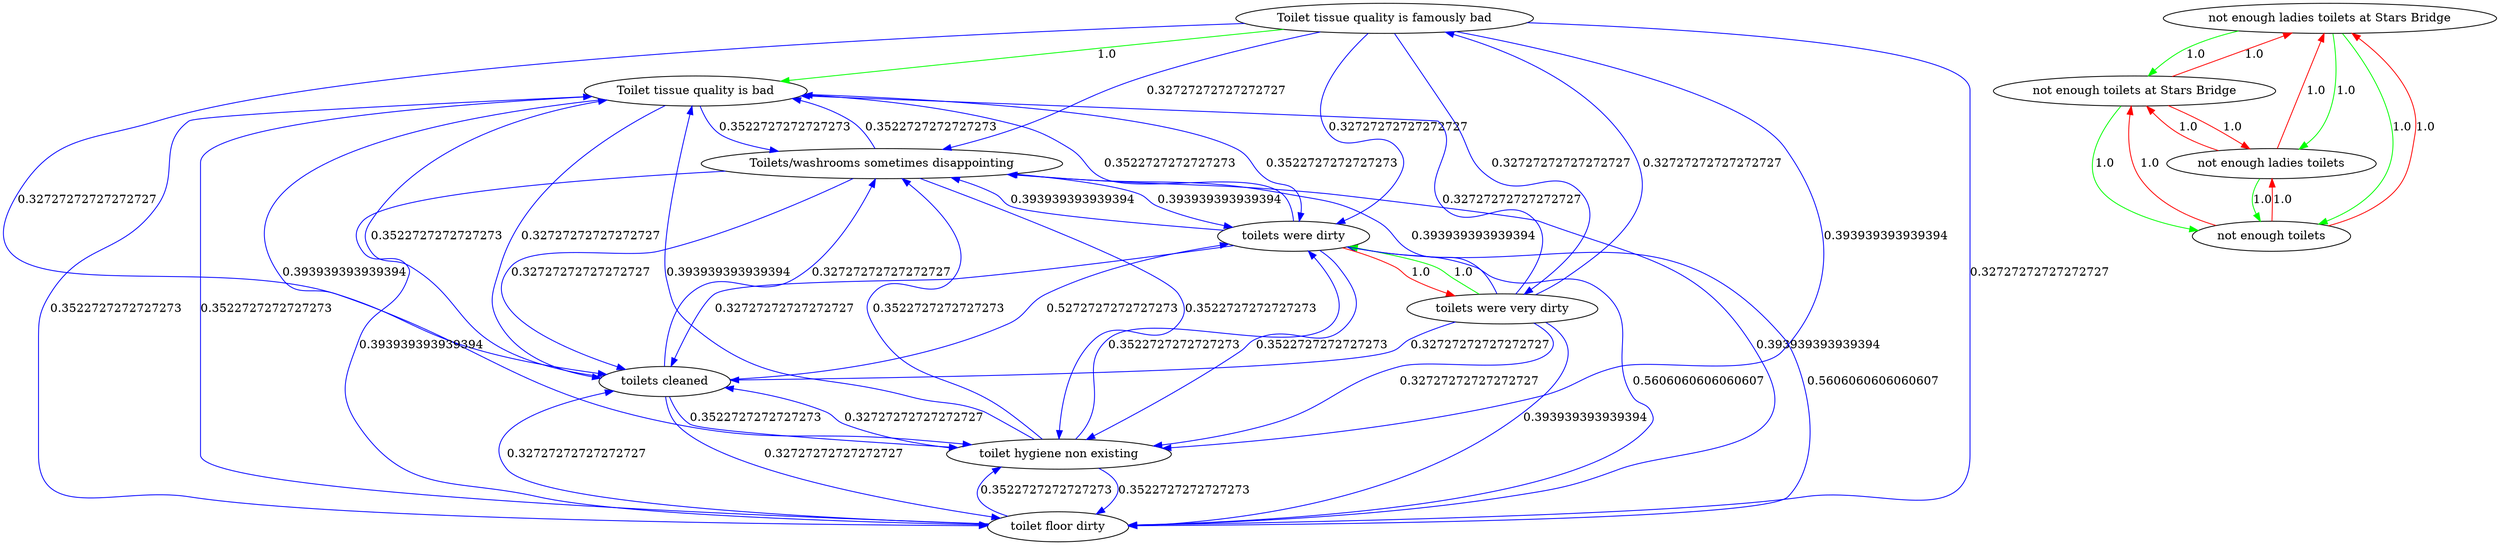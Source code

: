 digraph rawGraph {
"Toilet tissue quality is famously bad";"Toilet tissue quality is bad";"Toilets/washrooms sometimes disappointing";"not enough ladies toilets at Stars Bridge";"not enough toilets at Stars Bridge";"not enough toilets";"not enough ladies toilets";"toilet floor dirty";"toilet hygiene non existing";"toilets cleaned";"toilets were very dirty";"toilets were dirty";"Toilet tissue quality is famously bad" -> "Toilet tissue quality is bad" [label=1.0] [color=green]
"not enough ladies toilets at Stars Bridge" -> "not enough toilets at Stars Bridge" [label=1.0] [color=green]
"not enough toilets at Stars Bridge" -> "not enough toilets" [label=1.0] [color=green]
"not enough ladies toilets at Stars Bridge" -> "not enough ladies toilets" [label=1.0] [color=green]
"not enough ladies toilets" -> "not enough toilets" [label=1.0] [color=green]
"not enough ladies toilets at Stars Bridge" -> "not enough toilets" [label=1.0] [color=green]
"not enough toilets at Stars Bridge" -> "not enough ladies toilets at Stars Bridge" [label=1.0] [color=red]
"not enough toilets at Stars Bridge" -> "not enough ladies toilets" [label=1.0] [color=red]
"not enough toilets" -> "not enough ladies toilets at Stars Bridge" [label=1.0] [color=red]
"not enough toilets" -> "not enough toilets at Stars Bridge" [label=1.0] [color=red]
"not enough toilets" -> "not enough ladies toilets" [label=1.0] [color=red]
"not enough ladies toilets" -> "not enough ladies toilets at Stars Bridge" [label=1.0] [color=red]
"not enough ladies toilets" -> "not enough toilets at Stars Bridge" [label=1.0] [color=red]
"Toilets/washrooms sometimes disappointing" -> "toilet floor dirty" [label=0.393939393939394] [color=blue]
"toilet floor dirty" -> "Toilets/washrooms sometimes disappointing" [label=0.393939393939394] [color=blue]
"Toilet tissue quality is bad" -> "toilet hygiene non existing" [label=0.393939393939394] [color=blue]
"toilet hygiene non existing" -> "Toilet tissue quality is bad" [label=0.393939393939394] [color=blue]
"toilets cleaned" -> "Toilets/washrooms sometimes disappointing" [label=0.32727272727272727] [color=blue]
"Toilets/washrooms sometimes disappointing" -> "toilets cleaned" [label=0.32727272727272727] [color=blue]
"toilet floor dirty" -> "toilets cleaned" [label=0.32727272727272727] [color=blue]
"toilets cleaned" -> "toilet floor dirty" [label=0.32727272727272727] [color=blue]
"toilets were very dirty" -> "toilets were dirty" [label=1.0] [color=green]
"toilets were dirty" -> "toilets were very dirty" [label=1.0] [color=red]
"toilets were dirty" -> "Toilet tissue quality is bad" [label=0.3522727272727273] [color=blue]
"Toilet tissue quality is bad" -> "toilets were dirty" [label=0.3522727272727273] [color=blue]
"Toilet tissue quality is famously bad" -> "toilets were very dirty" [label=0.32727272727272727] [color=blue]
"toilets were very dirty" -> "Toilet tissue quality is famously bad" [label=0.32727272727272727] [color=blue]
"Toilets/washrooms sometimes disappointing" -> "toilets were dirty" [label=0.393939393939394] [color=blue]
"toilets were dirty" -> "Toilets/washrooms sometimes disappointing" [label=0.393939393939394] [color=blue]
"toilets were dirty" -> "toilet floor dirty" [label=0.5606060606060607] [color=blue]
"toilet floor dirty" -> "toilets were dirty" [label=0.5606060606060607] [color=blue]
"toilets cleaned" -> "toilets were dirty" [label=0.5272727272727273] [color=blue]
"toilets were dirty" -> "toilets cleaned" [label=0.32727272727272727] [color=blue]
"Toilet tissue quality is famously bad" -> "toilet hygiene non existing" [label=0.393939393939394] [color=blue]
"Toilet tissue quality is famously bad" -> "toilets were dirty" [label=0.32727272727272727] [color=blue]
"Toilet tissue quality is bad" -> "Toilets/washrooms sometimes disappointing" [label=0.3522727272727273] [color=blue]
"Toilet tissue quality is bad" -> "toilet floor dirty" [label=0.3522727272727273] [color=blue]
"Toilet tissue quality is bad" -> "toilets cleaned" [label=0.32727272727272727] [color=blue]
"Toilets/washrooms sometimes disappointing" -> "Toilet tissue quality is bad" [label=0.3522727272727273] [color=blue]
"toilet floor dirty" -> "Toilet tissue quality is bad" [label=0.3522727272727273] [color=blue]
"toilet hygiene non existing" -> "toilets were dirty" [label=0.3522727272727273] [color=blue]
"toilet hygiene non existing" -> "Toilets/washrooms sometimes disappointing" [label=0.3522727272727273] [color=blue]
"toilet hygiene non existing" -> "toilet floor dirty" [label=0.3522727272727273] [color=blue]
"toilet hygiene non existing" -> "toilets cleaned" [label=0.32727272727272727] [color=blue]
"toilets cleaned" -> "Toilet tissue quality is bad" [label=0.3522727272727273] [color=blue]
"toilets were very dirty" -> "Toilet tissue quality is bad" [label=0.32727272727272727] [color=blue]
"toilets were very dirty" -> "toilet hygiene non existing" [label=0.32727272727272727] [color=blue]
"toilets were very dirty" -> "Toilets/washrooms sometimes disappointing" [label=0.393939393939394] [color=blue]
"toilets were very dirty" -> "toilet floor dirty" [label=0.393939393939394] [color=blue]
"toilets were very dirty" -> "toilets cleaned" [label=0.32727272727272727] [color=blue]
"toilets were dirty" -> "toilet hygiene non existing" [label=0.3522727272727273] [color=blue]
"Toilet tissue quality is famously bad" -> "Toilets/washrooms sometimes disappointing" [label=0.32727272727272727] [color=blue]
"Toilet tissue quality is famously bad" -> "toilet floor dirty" [label=0.32727272727272727] [color=blue]
"Toilet tissue quality is famously bad" -> "toilets cleaned" [label=0.32727272727272727] [color=blue]
"Toilets/washrooms sometimes disappointing" -> "toilet hygiene non existing" [label=0.3522727272727273] [color=blue]
"toilet floor dirty" -> "toilet hygiene non existing" [label=0.3522727272727273] [color=blue]
"toilets cleaned" -> "toilet hygiene non existing" [label=0.3522727272727273] [color=blue]
}